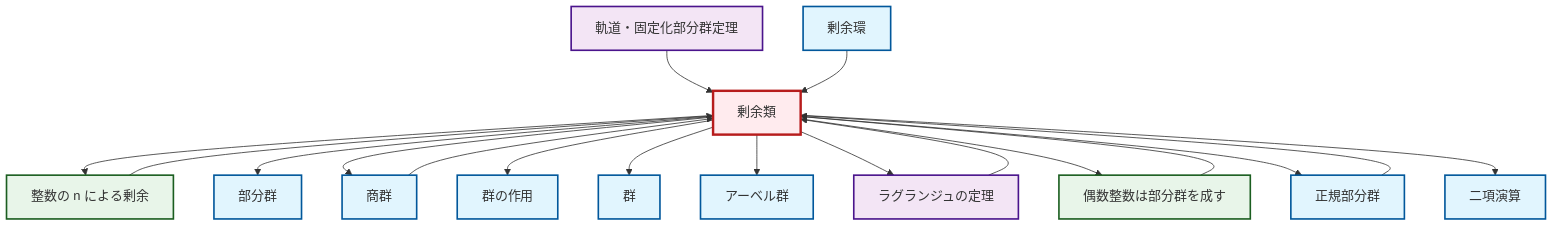 graph TD
    classDef definition fill:#e1f5fe,stroke:#01579b,stroke-width:2px
    classDef theorem fill:#f3e5f5,stroke:#4a148c,stroke-width:2px
    classDef axiom fill:#fff3e0,stroke:#e65100,stroke-width:2px
    classDef example fill:#e8f5e9,stroke:#1b5e20,stroke-width:2px
    classDef current fill:#ffebee,stroke:#b71c1c,stroke-width:3px
    def-binary-operation["二項演算"]:::definition
    thm-orbit-stabilizer["軌道・固定化部分群定理"]:::theorem
    def-subgroup["部分群"]:::definition
    ex-even-integers-subgroup["偶数整数は部分群を成す"]:::example
    thm-lagrange["ラグランジュの定理"]:::theorem
    def-quotient-group["商群"]:::definition
    ex-quotient-integers-mod-n["整数の n による剰余"]:::example
    def-group["群"]:::definition
    def-group-action["群の作用"]:::definition
    def-normal-subgroup["正規部分群"]:::definition
    def-abelian-group["アーベル群"]:::definition
    def-quotient-ring["剰余環"]:::definition
    def-coset["剰余類"]:::definition
    def-coset --> ex-quotient-integers-mod-n
    def-coset --> def-subgroup
    ex-quotient-integers-mod-n --> def-coset
    def-normal-subgroup --> def-coset
    def-coset --> def-quotient-group
    thm-orbit-stabilizer --> def-coset
    def-coset --> def-group-action
    ex-even-integers-subgroup --> def-coset
    def-quotient-group --> def-coset
    def-coset --> def-group
    def-coset --> def-abelian-group
    def-coset --> thm-lagrange
    thm-lagrange --> def-coset
    def-coset --> ex-even-integers-subgroup
    def-quotient-ring --> def-coset
    def-coset --> def-normal-subgroup
    def-coset --> def-binary-operation
    class def-coset current